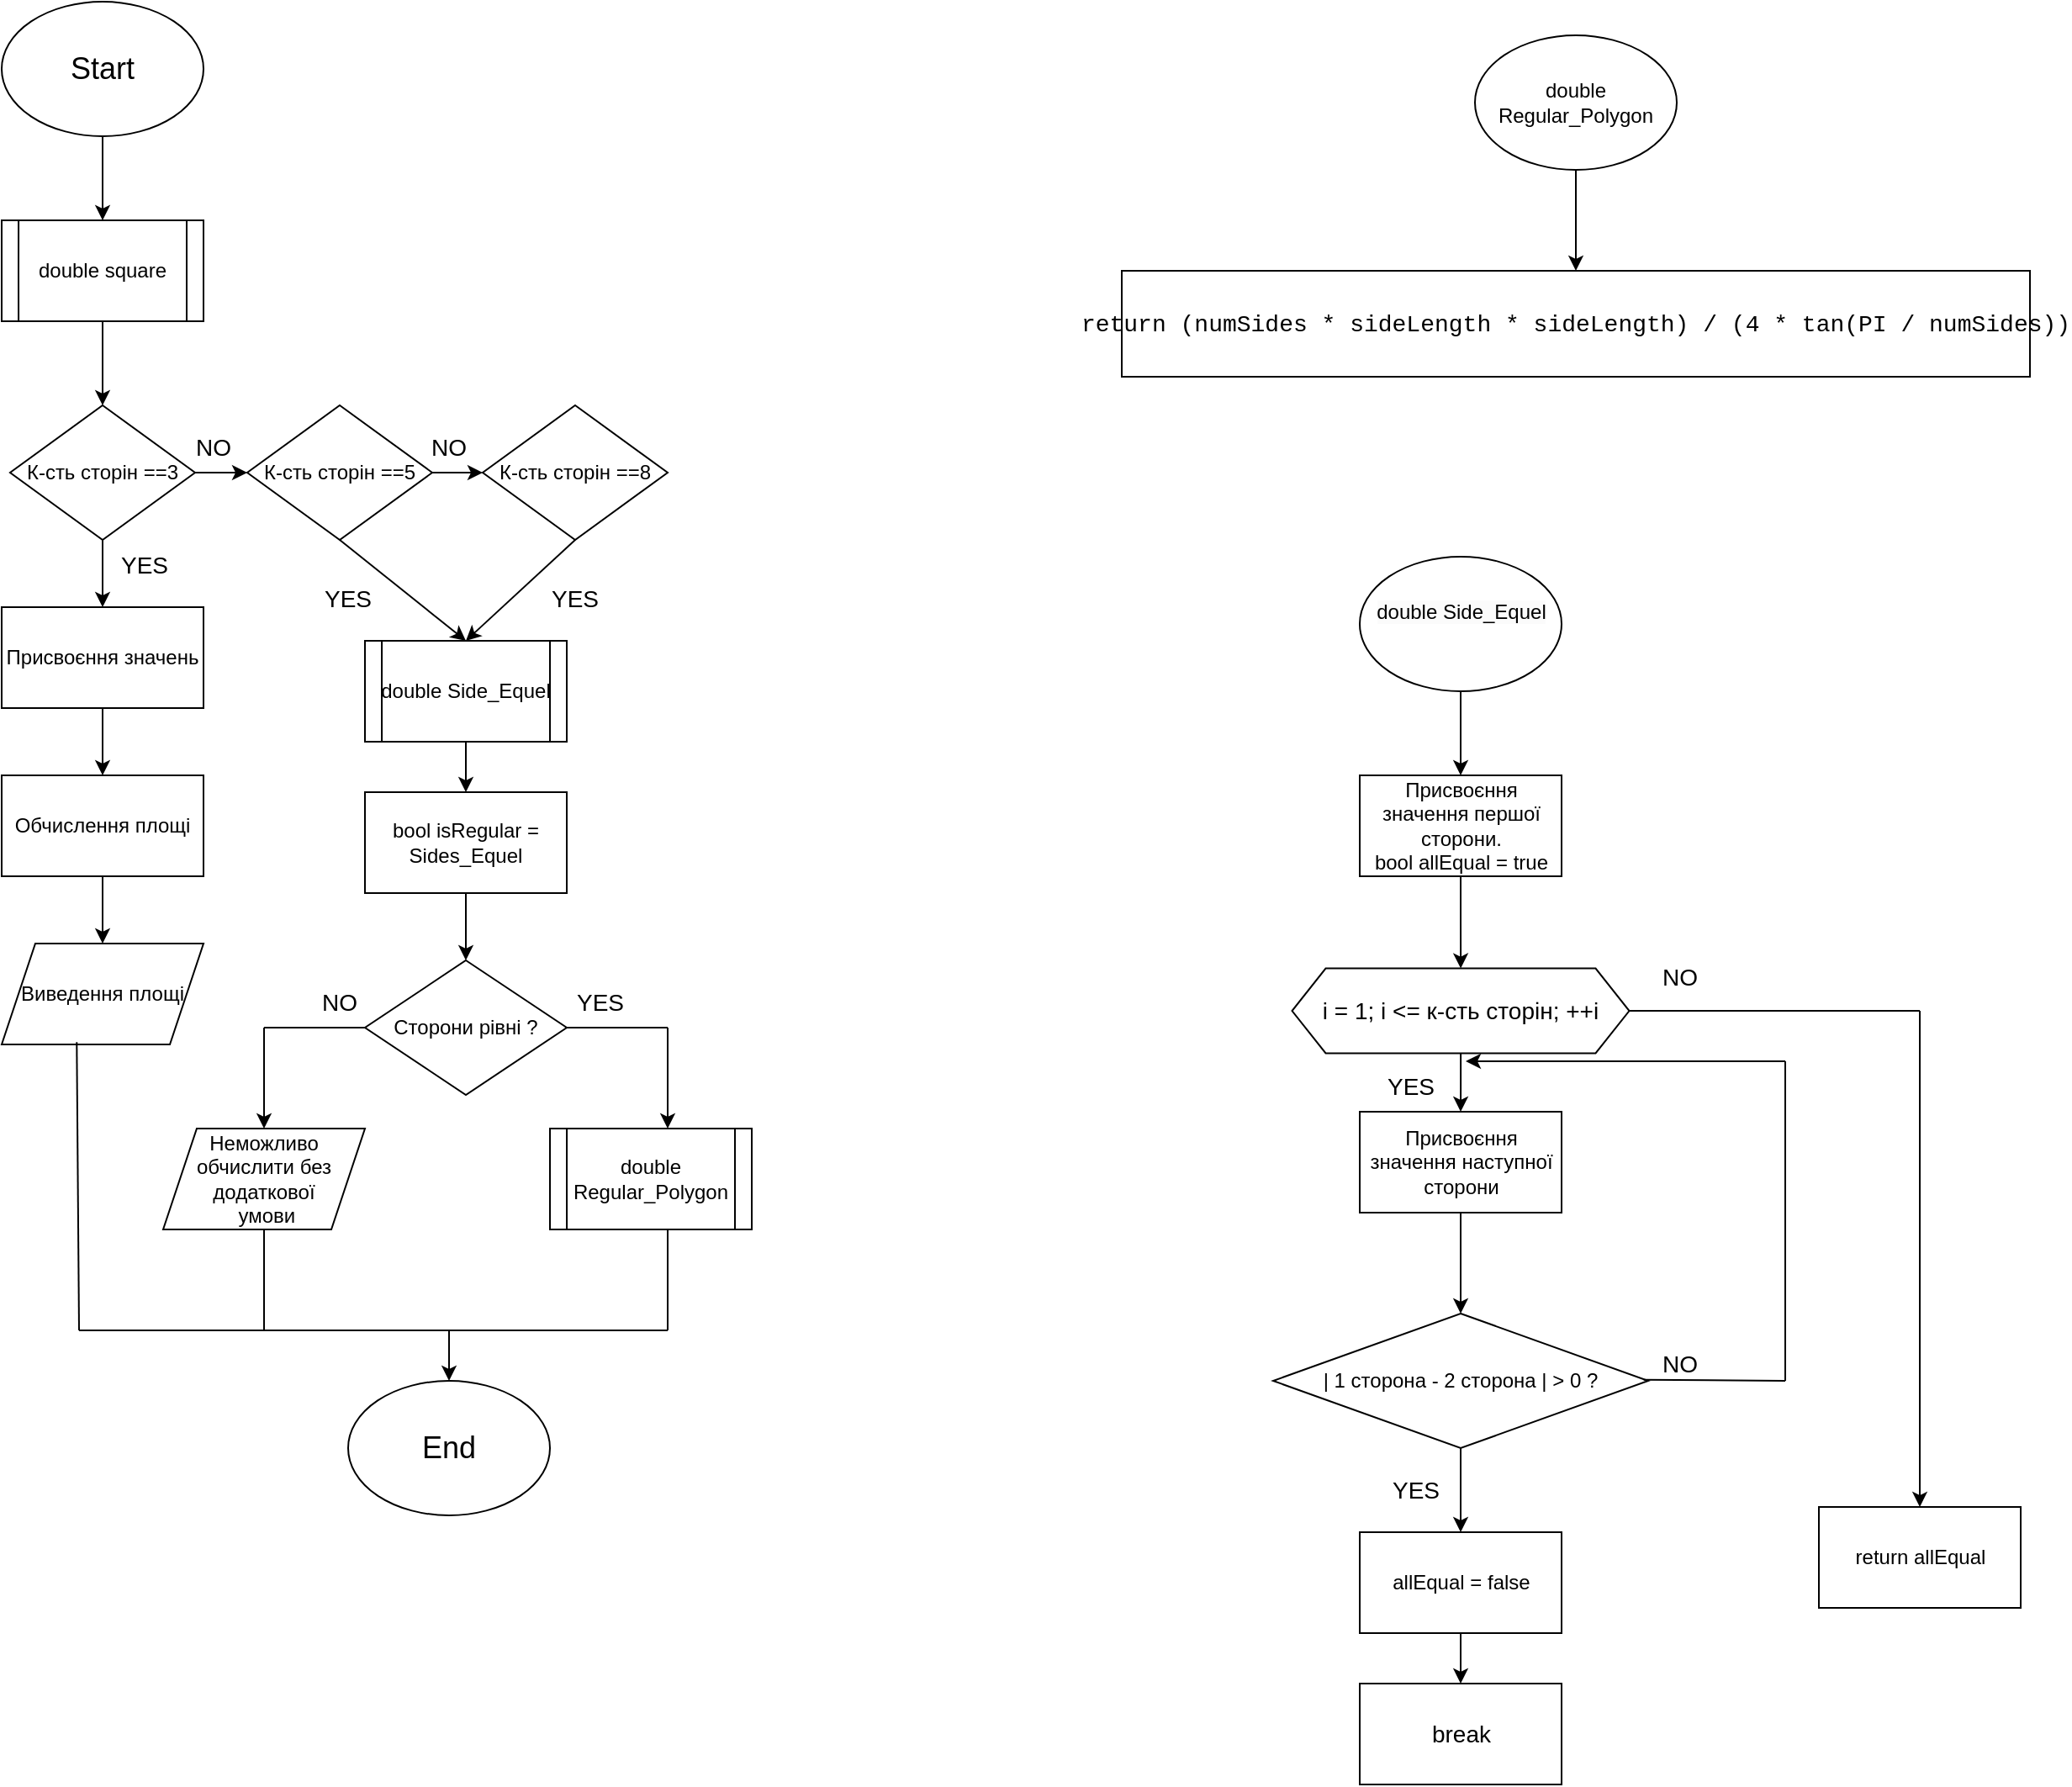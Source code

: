 <mxfile version="24.8.6">
  <diagram name="Сторінка-1" id="YI1DPpQj1EkGB7y43Men">
    <mxGraphModel grid="1" page="1" gridSize="10" guides="1" tooltips="1" connect="1" arrows="1" fold="1" pageScale="1" pageWidth="827" pageHeight="1169" math="0" shadow="0">
      <root>
        <mxCell id="0" />
        <mxCell id="1" parent="0" />
        <mxCell id="h_QyuVeCKCObocaT4Y6V-5" value="" style="edgeStyle=orthogonalEdgeStyle;rounded=0;orthogonalLoop=1;jettySize=auto;html=1;" edge="1" parent="1" source="h_QyuVeCKCObocaT4Y6V-1" target="h_QyuVeCKCObocaT4Y6V-2">
          <mxGeometry relative="1" as="geometry" />
        </mxCell>
        <mxCell id="h_QyuVeCKCObocaT4Y6V-1" value="&lt;font style=&quot;font-size: 18px;&quot;&gt;Start&lt;/font&gt;" style="ellipse;whiteSpace=wrap;html=1;" vertex="1" parent="1">
          <mxGeometry x="354" y="10" width="120" height="80" as="geometry" />
        </mxCell>
        <mxCell id="h_QyuVeCKCObocaT4Y6V-7" value="" style="edgeStyle=orthogonalEdgeStyle;rounded=0;orthogonalLoop=1;jettySize=auto;html=1;" edge="1" parent="1" source="h_QyuVeCKCObocaT4Y6V-2" target="h_QyuVeCKCObocaT4Y6V-6">
          <mxGeometry relative="1" as="geometry" />
        </mxCell>
        <mxCell id="h_QyuVeCKCObocaT4Y6V-2" value="double square" style="rounded=0;whiteSpace=wrap;html=1;" vertex="1" parent="1">
          <mxGeometry x="354" y="140" width="120" height="60" as="geometry" />
        </mxCell>
        <mxCell id="h_QyuVeCKCObocaT4Y6V-3" value="" style="endArrow=none;html=1;rounded=0;entryX=0.167;entryY=0;entryDx=0;entryDy=0;entryPerimeter=0;exitX=0.167;exitY=0.993;exitDx=0;exitDy=0;exitPerimeter=0;" edge="1" parent="1">
          <mxGeometry width="50" height="50" relative="1" as="geometry">
            <mxPoint x="364.04" y="199.79" as="sourcePoint" />
            <mxPoint x="364.04" y="140.21" as="targetPoint" />
            <Array as="points">
              <mxPoint x="364" y="170.21" />
            </Array>
          </mxGeometry>
        </mxCell>
        <mxCell id="h_QyuVeCKCObocaT4Y6V-4" value="" style="endArrow=none;html=1;rounded=0;entryX=0.167;entryY=0;entryDx=0;entryDy=0;entryPerimeter=0;exitX=0.167;exitY=0.993;exitDx=0;exitDy=0;exitPerimeter=0;" edge="1" parent="1">
          <mxGeometry width="50" height="50" relative="1" as="geometry">
            <mxPoint x="464" y="200" as="sourcePoint" />
            <mxPoint x="464" y="140" as="targetPoint" />
            <Array as="points">
              <mxPoint x="464" y="170" />
            </Array>
          </mxGeometry>
        </mxCell>
        <mxCell id="h_QyuVeCKCObocaT4Y6V-11" value="" style="edgeStyle=orthogonalEdgeStyle;rounded=0;orthogonalLoop=1;jettySize=auto;html=1;" edge="1" parent="1" source="h_QyuVeCKCObocaT4Y6V-6" target="h_QyuVeCKCObocaT4Y6V-10">
          <mxGeometry relative="1" as="geometry" />
        </mxCell>
        <mxCell id="h_QyuVeCKCObocaT4Y6V-18" value="" style="edgeStyle=orthogonalEdgeStyle;rounded=0;orthogonalLoop=1;jettySize=auto;html=1;" edge="1" parent="1" source="h_QyuVeCKCObocaT4Y6V-6" target="h_QyuVeCKCObocaT4Y6V-17">
          <mxGeometry relative="1" as="geometry" />
        </mxCell>
        <mxCell id="h_QyuVeCKCObocaT4Y6V-6" value="К-сть сторін ==3" style="rhombus;whiteSpace=wrap;html=1;" vertex="1" parent="1">
          <mxGeometry x="359" y="250" width="110" height="80" as="geometry" />
        </mxCell>
        <mxCell id="h_QyuVeCKCObocaT4Y6V-13" value="" style="edgeStyle=orthogonalEdgeStyle;rounded=0;orthogonalLoop=1;jettySize=auto;html=1;" edge="1" parent="1" source="h_QyuVeCKCObocaT4Y6V-10" target="h_QyuVeCKCObocaT4Y6V-12">
          <mxGeometry relative="1" as="geometry" />
        </mxCell>
        <mxCell id="h_QyuVeCKCObocaT4Y6V-10" value="Присвоєння значень" style="rounded=0;whiteSpace=wrap;html=1;" vertex="1" parent="1">
          <mxGeometry x="354" y="370" width="120" height="60" as="geometry" />
        </mxCell>
        <mxCell id="h_QyuVeCKCObocaT4Y6V-16" value="" style="edgeStyle=orthogonalEdgeStyle;rounded=0;orthogonalLoop=1;jettySize=auto;html=1;" edge="1" parent="1" source="h_QyuVeCKCObocaT4Y6V-12" target="h_QyuVeCKCObocaT4Y6V-15">
          <mxGeometry relative="1" as="geometry" />
        </mxCell>
        <mxCell id="h_QyuVeCKCObocaT4Y6V-12" value="Обчислення площі" style="rounded=0;whiteSpace=wrap;html=1;" vertex="1" parent="1">
          <mxGeometry x="354" y="470" width="120" height="60" as="geometry" />
        </mxCell>
        <mxCell id="h_QyuVeCKCObocaT4Y6V-14" value="&lt;font style=&quot;font-size: 14px;&quot;&gt;YES&lt;/font&gt;" style="text;strokeColor=none;align=center;fillColor=none;html=1;verticalAlign=middle;whiteSpace=wrap;rounded=0;" vertex="1" parent="1">
          <mxGeometry x="409" y="330" width="60" height="30" as="geometry" />
        </mxCell>
        <mxCell id="h_QyuVeCKCObocaT4Y6V-15" value="Виведення площі" style="shape=parallelogram;perimeter=parallelogramPerimeter;whiteSpace=wrap;html=1;fixedSize=1;" vertex="1" parent="1">
          <mxGeometry x="354" y="570" width="120" height="60" as="geometry" />
        </mxCell>
        <mxCell id="h_QyuVeCKCObocaT4Y6V-27" value="" style="edgeStyle=orthogonalEdgeStyle;rounded=0;orthogonalLoop=1;jettySize=auto;html=1;" edge="1" parent="1" source="h_QyuVeCKCObocaT4Y6V-17" target="h_QyuVeCKCObocaT4Y6V-26">
          <mxGeometry relative="1" as="geometry" />
        </mxCell>
        <mxCell id="h_QyuVeCKCObocaT4Y6V-17" value="К-сть сторін ==5" style="rhombus;whiteSpace=wrap;html=1;" vertex="1" parent="1">
          <mxGeometry x="500" y="250" width="110" height="80" as="geometry" />
        </mxCell>
        <mxCell id="h_QyuVeCKCObocaT4Y6V-19" value="&lt;font style=&quot;font-size: 14px;&quot;&gt;NO&lt;/font&gt;" style="text;strokeColor=none;align=center;fillColor=none;html=1;verticalAlign=middle;whiteSpace=wrap;rounded=0;" vertex="1" parent="1">
          <mxGeometry x="450" y="260" width="60" height="30" as="geometry" />
        </mxCell>
        <mxCell id="h_QyuVeCKCObocaT4Y6V-25" value="&lt;font style=&quot;font-size: 14px;&quot;&gt;YES&lt;/font&gt;" style="text;strokeColor=none;align=center;fillColor=none;html=1;verticalAlign=middle;whiteSpace=wrap;rounded=0;" vertex="1" parent="1">
          <mxGeometry x="530" y="350" width="60" height="30" as="geometry" />
        </mxCell>
        <mxCell id="h_QyuVeCKCObocaT4Y6V-26" value="К-сть сторін ==8" style="rhombus;whiteSpace=wrap;html=1;" vertex="1" parent="1">
          <mxGeometry x="640" y="250" width="110" height="80" as="geometry" />
        </mxCell>
        <mxCell id="h_QyuVeCKCObocaT4Y6V-28" value="&lt;font style=&quot;font-size: 14px;&quot;&gt;NO&lt;/font&gt;" style="text;strokeColor=none;align=center;fillColor=none;html=1;verticalAlign=middle;whiteSpace=wrap;rounded=0;" vertex="1" parent="1">
          <mxGeometry x="590" y="260" width="60" height="30" as="geometry" />
        </mxCell>
        <mxCell id="h_QyuVeCKCObocaT4Y6V-85" value="" style="edgeStyle=orthogonalEdgeStyle;rounded=0;orthogonalLoop=1;jettySize=auto;html=1;" edge="1" parent="1" source="h_QyuVeCKCObocaT4Y6V-31" target="h_QyuVeCKCObocaT4Y6V-84">
          <mxGeometry relative="1" as="geometry" />
        </mxCell>
        <mxCell id="h_QyuVeCKCObocaT4Y6V-31" value="double Side_Equel" style="rounded=0;whiteSpace=wrap;html=1;" vertex="1" parent="1">
          <mxGeometry x="570" y="390" width="120" height="60" as="geometry" />
        </mxCell>
        <mxCell id="h_QyuVeCKCObocaT4Y6V-32" value="" style="endArrow=none;html=1;rounded=0;entryX=0.167;entryY=0;entryDx=0;entryDy=0;entryPerimeter=0;exitX=0.167;exitY=0.993;exitDx=0;exitDy=0;exitPerimeter=0;" edge="1" parent="1">
          <mxGeometry width="50" height="50" relative="1" as="geometry">
            <mxPoint x="580.04" y="449.79" as="sourcePoint" />
            <mxPoint x="580.04" y="390.21" as="targetPoint" />
            <Array as="points">
              <mxPoint x="580" y="420.21" />
            </Array>
          </mxGeometry>
        </mxCell>
        <mxCell id="h_QyuVeCKCObocaT4Y6V-33" value="" style="endArrow=none;html=1;rounded=0;entryX=0.167;entryY=0;entryDx=0;entryDy=0;entryPerimeter=0;exitX=0.167;exitY=0.993;exitDx=0;exitDy=0;exitPerimeter=0;" edge="1" parent="1">
          <mxGeometry width="50" height="50" relative="1" as="geometry">
            <mxPoint x="680" y="450" as="sourcePoint" />
            <mxPoint x="680" y="390" as="targetPoint" />
            <Array as="points">
              <mxPoint x="680" y="420" />
            </Array>
          </mxGeometry>
        </mxCell>
        <mxCell id="h_QyuVeCKCObocaT4Y6V-34" value="" style="endArrow=classic;html=1;rounded=0;exitX=0.5;exitY=1;exitDx=0;exitDy=0;" edge="1" parent="1" source="h_QyuVeCKCObocaT4Y6V-17">
          <mxGeometry width="50" height="50" relative="1" as="geometry">
            <mxPoint x="690" y="360" as="sourcePoint" />
            <mxPoint x="630" y="390" as="targetPoint" />
          </mxGeometry>
        </mxCell>
        <mxCell id="h_QyuVeCKCObocaT4Y6V-35" value="" style="endArrow=classic;html=1;rounded=0;exitX=0.5;exitY=1;exitDx=0;exitDy=0;" edge="1" parent="1" source="h_QyuVeCKCObocaT4Y6V-26">
          <mxGeometry width="50" height="50" relative="1" as="geometry">
            <mxPoint x="690" y="360" as="sourcePoint" />
            <mxPoint x="630" y="390" as="targetPoint" />
          </mxGeometry>
        </mxCell>
        <mxCell id="h_QyuVeCKCObocaT4Y6V-36" value="&lt;font style=&quot;font-size: 14px;&quot;&gt;YES&lt;/font&gt;" style="text;strokeColor=none;align=center;fillColor=none;html=1;verticalAlign=middle;whiteSpace=wrap;rounded=0;" vertex="1" parent="1">
          <mxGeometry x="665" y="350" width="60" height="30" as="geometry" />
        </mxCell>
        <mxCell id="h_QyuVeCKCObocaT4Y6V-37" value="double Regular_Polygon" style="rounded=0;whiteSpace=wrap;html=1;" vertex="1" parent="1">
          <mxGeometry x="680" y="680" width="120" height="60" as="geometry" />
        </mxCell>
        <mxCell id="h_QyuVeCKCObocaT4Y6V-38" value="" style="endArrow=none;html=1;rounded=0;entryX=0.167;entryY=0;entryDx=0;entryDy=0;entryPerimeter=0;exitX=0.167;exitY=0.993;exitDx=0;exitDy=0;exitPerimeter=0;" edge="1" parent="1">
          <mxGeometry width="50" height="50" relative="1" as="geometry">
            <mxPoint x="690.04" y="739.79" as="sourcePoint" />
            <mxPoint x="690.04" y="680.21" as="targetPoint" />
            <Array as="points">
              <mxPoint x="690" y="710.21" />
            </Array>
          </mxGeometry>
        </mxCell>
        <mxCell id="h_QyuVeCKCObocaT4Y6V-39" value="" style="endArrow=none;html=1;rounded=0;entryX=0.167;entryY=0;entryDx=0;entryDy=0;entryPerimeter=0;exitX=0.167;exitY=0.993;exitDx=0;exitDy=0;exitPerimeter=0;" edge="1" parent="1">
          <mxGeometry width="50" height="50" relative="1" as="geometry">
            <mxPoint x="790" y="740" as="sourcePoint" />
            <mxPoint x="790" y="680" as="targetPoint" />
            <Array as="points">
              <mxPoint x="790" y="710" />
            </Array>
          </mxGeometry>
        </mxCell>
        <mxCell id="h_QyuVeCKCObocaT4Y6V-50" value="" style="edgeStyle=orthogonalEdgeStyle;rounded=0;orthogonalLoop=1;jettySize=auto;html=1;" edge="1" parent="1" source="h_QyuVeCKCObocaT4Y6V-47">
          <mxGeometry relative="1" as="geometry">
            <mxPoint x="1221.5" y="470" as="targetPoint" />
          </mxGeometry>
        </mxCell>
        <mxCell id="h_QyuVeCKCObocaT4Y6V-47" value="&#xa;&lt;span style=&quot;color: rgb(0, 0, 0); font-family: Helvetica; font-size: 12px; font-style: normal; font-variant-ligatures: normal; font-variant-caps: normal; font-weight: 400; letter-spacing: normal; orphans: 2; text-align: center; text-indent: 0px; text-transform: none; widows: 2; word-spacing: 0px; -webkit-text-stroke-width: 0px; white-space: normal; background-color: rgb(251, 251, 251); text-decoration-thickness: initial; text-decoration-style: initial; text-decoration-color: initial; display: inline !important; float: none;&quot;&gt;double Side_Equel&lt;/span&gt;&#xa;&#xa;" style="ellipse;whiteSpace=wrap;html=1;" vertex="1" parent="1">
          <mxGeometry x="1161.5" y="340" width="120" height="80" as="geometry" />
        </mxCell>
        <mxCell id="h_QyuVeCKCObocaT4Y6V-58" value="" style="edgeStyle=orthogonalEdgeStyle;rounded=0;orthogonalLoop=1;jettySize=auto;html=1;" edge="1" parent="1" source="h_QyuVeCKCObocaT4Y6V-55" target="h_QyuVeCKCObocaT4Y6V-57">
          <mxGeometry relative="1" as="geometry" />
        </mxCell>
        <mxCell id="h_QyuVeCKCObocaT4Y6V-55" value="Присвоєння значення першої сторони.&lt;br&gt;bool allEqual = true" style="rounded=0;whiteSpace=wrap;html=1;" vertex="1" parent="1">
          <mxGeometry x="1161.5" y="470" width="120" height="60" as="geometry" />
        </mxCell>
        <mxCell id="h_QyuVeCKCObocaT4Y6V-60" value="" style="edgeStyle=orthogonalEdgeStyle;rounded=0;orthogonalLoop=1;jettySize=auto;html=1;" edge="1" parent="1" source="h_QyuVeCKCObocaT4Y6V-57" target="h_QyuVeCKCObocaT4Y6V-59">
          <mxGeometry relative="1" as="geometry" />
        </mxCell>
        <mxCell id="h_QyuVeCKCObocaT4Y6V-57" value="&lt;span style=&quot;font-size: 14px;&quot;&gt;i = 1; i &amp;lt;= к-сть сторін; ++i&lt;/span&gt;" style="shape=hexagon;perimeter=hexagonPerimeter2;whiteSpace=wrap;html=1;fixedSize=1;" vertex="1" parent="1">
          <mxGeometry x="1121.25" y="584.8" width="200.5" height="50.41" as="geometry" />
        </mxCell>
        <mxCell id="h_QyuVeCKCObocaT4Y6V-62" value="" style="edgeStyle=orthogonalEdgeStyle;rounded=0;orthogonalLoop=1;jettySize=auto;html=1;" edge="1" parent="1" source="h_QyuVeCKCObocaT4Y6V-59" target="h_QyuVeCKCObocaT4Y6V-61">
          <mxGeometry relative="1" as="geometry" />
        </mxCell>
        <mxCell id="h_QyuVeCKCObocaT4Y6V-59" value="Присвоєння значення наступної сторони" style="rounded=0;whiteSpace=wrap;html=1;" vertex="1" parent="1">
          <mxGeometry x="1161.5" y="670" width="120" height="60" as="geometry" />
        </mxCell>
        <mxCell id="h_QyuVeCKCObocaT4Y6V-64" value="" style="edgeStyle=orthogonalEdgeStyle;rounded=0;orthogonalLoop=1;jettySize=auto;html=1;" edge="1" parent="1" source="h_QyuVeCKCObocaT4Y6V-61" target="h_QyuVeCKCObocaT4Y6V-63">
          <mxGeometry relative="1" as="geometry" />
        </mxCell>
        <mxCell id="h_QyuVeCKCObocaT4Y6V-61" value="| 1 сторона - 2 сторона | &amp;gt; 0 ?" style="rhombus;whiteSpace=wrap;html=1;" vertex="1" parent="1">
          <mxGeometry x="1110" y="790" width="223" height="80" as="geometry" />
        </mxCell>
        <mxCell id="h_QyuVeCKCObocaT4Y6V-66" value="" style="edgeStyle=orthogonalEdgeStyle;rounded=0;orthogonalLoop=1;jettySize=auto;html=1;" edge="1" parent="1" source="h_QyuVeCKCObocaT4Y6V-63" target="h_QyuVeCKCObocaT4Y6V-65">
          <mxGeometry relative="1" as="geometry" />
        </mxCell>
        <mxCell id="h_QyuVeCKCObocaT4Y6V-63" value="allEqual = false" style="rounded=0;whiteSpace=wrap;html=1;" vertex="1" parent="1">
          <mxGeometry x="1161.5" y="920" width="120" height="60" as="geometry" />
        </mxCell>
        <mxCell id="h_QyuVeCKCObocaT4Y6V-65" value="&lt;font style=&quot;font-size: 14px;&quot;&gt;break&lt;/font&gt;" style="rounded=0;whiteSpace=wrap;html=1;" vertex="1" parent="1">
          <mxGeometry x="1161.5" y="1010" width="120" height="60" as="geometry" />
        </mxCell>
        <mxCell id="h_QyuVeCKCObocaT4Y6V-67" value="&lt;font style=&quot;font-size: 14px;&quot;&gt;YES&lt;/font&gt;" style="text;strokeColor=none;align=center;fillColor=none;html=1;verticalAlign=middle;whiteSpace=wrap;rounded=0;" vertex="1" parent="1">
          <mxGeometry x="1161.5" y="640" width="60" height="30" as="geometry" />
        </mxCell>
        <mxCell id="h_QyuVeCKCObocaT4Y6V-68" value="&lt;font style=&quot;font-size: 14px;&quot;&gt;YES&lt;/font&gt;" style="text;strokeColor=none;align=center;fillColor=none;html=1;verticalAlign=middle;whiteSpace=wrap;rounded=0;" vertex="1" parent="1">
          <mxGeometry x="1164.5" y="880" width="60" height="30" as="geometry" />
        </mxCell>
        <mxCell id="h_QyuVeCKCObocaT4Y6V-69" value="" style="endArrow=none;html=1;rounded=0;exitX=0.988;exitY=0.492;exitDx=0;exitDy=0;exitPerimeter=0;" edge="1" parent="1" source="h_QyuVeCKCObocaT4Y6V-61">
          <mxGeometry width="50" height="50" relative="1" as="geometry">
            <mxPoint x="1334.5" y="830" as="sourcePoint" />
            <mxPoint x="1414.5" y="830" as="targetPoint" />
          </mxGeometry>
        </mxCell>
        <mxCell id="h_QyuVeCKCObocaT4Y6V-70" value="" style="endArrow=none;html=1;rounded=0;" edge="1" parent="1">
          <mxGeometry width="50" height="50" relative="1" as="geometry">
            <mxPoint x="1414.5" y="830" as="sourcePoint" />
            <mxPoint x="1414.5" y="640" as="targetPoint" />
          </mxGeometry>
        </mxCell>
        <mxCell id="h_QyuVeCKCObocaT4Y6V-71" value="" style="endArrow=classic;html=1;rounded=0;" edge="1" parent="1">
          <mxGeometry width="50" height="50" relative="1" as="geometry">
            <mxPoint x="1414.5" y="640" as="sourcePoint" />
            <mxPoint x="1224.5" y="640" as="targetPoint" />
          </mxGeometry>
        </mxCell>
        <mxCell id="h_QyuVeCKCObocaT4Y6V-72" value="&lt;font style=&quot;font-size: 14px;&quot;&gt;NO&lt;/font&gt;" style="text;strokeColor=none;align=center;fillColor=none;html=1;verticalAlign=middle;whiteSpace=wrap;rounded=0;" vertex="1" parent="1">
          <mxGeometry x="1321.75" y="805" width="60" height="30" as="geometry" />
        </mxCell>
        <mxCell id="h_QyuVeCKCObocaT4Y6V-73" value="" style="endArrow=none;html=1;rounded=0;exitX=1;exitY=0.5;exitDx=0;exitDy=0;" edge="1" parent="1" source="h_QyuVeCKCObocaT4Y6V-57">
          <mxGeometry width="50" height="50" relative="1" as="geometry">
            <mxPoint x="1164.5" y="800" as="sourcePoint" />
            <mxPoint x="1494.5" y="610" as="targetPoint" />
          </mxGeometry>
        </mxCell>
        <mxCell id="h_QyuVeCKCObocaT4Y6V-74" value="" style="endArrow=none;html=1;rounded=0;" edge="1" parent="1">
          <mxGeometry width="50" height="50" relative="1" as="geometry">
            <mxPoint x="1494.5" y="870" as="sourcePoint" />
            <mxPoint x="1494.5" y="610" as="targetPoint" />
          </mxGeometry>
        </mxCell>
        <mxCell id="h_QyuVeCKCObocaT4Y6V-75" value="" style="endArrow=classic;html=1;rounded=0;entryX=0.5;entryY=0;entryDx=0;entryDy=0;" edge="1" parent="1">
          <mxGeometry width="50" height="50" relative="1" as="geometry">
            <mxPoint x="1494.5" y="870" as="sourcePoint" />
            <mxPoint x="1494.5" y="905" as="targetPoint" />
          </mxGeometry>
        </mxCell>
        <mxCell id="h_QyuVeCKCObocaT4Y6V-77" value="return allEqual" style="rounded=0;whiteSpace=wrap;html=1;" vertex="1" parent="1">
          <mxGeometry x="1434.5" y="905" width="120" height="60" as="geometry" />
        </mxCell>
        <mxCell id="h_QyuVeCKCObocaT4Y6V-78" value="&lt;font style=&quot;font-size: 14px;&quot;&gt;NO&lt;/font&gt;" style="text;strokeColor=none;align=center;fillColor=none;html=1;verticalAlign=middle;whiteSpace=wrap;rounded=0;" vertex="1" parent="1">
          <mxGeometry x="1321.75" y="575" width="60" height="30" as="geometry" />
        </mxCell>
        <mxCell id="h_QyuVeCKCObocaT4Y6V-81" value="" style="edgeStyle=orthogonalEdgeStyle;rounded=0;orthogonalLoop=1;jettySize=auto;html=1;" edge="1" parent="1" source="h_QyuVeCKCObocaT4Y6V-79" target="h_QyuVeCKCObocaT4Y6V-80">
          <mxGeometry relative="1" as="geometry" />
        </mxCell>
        <mxCell id="h_QyuVeCKCObocaT4Y6V-79" value="double Regular_Polygon" style="ellipse;whiteSpace=wrap;html=1;" vertex="1" parent="1">
          <mxGeometry x="1230" y="30" width="120" height="80" as="geometry" />
        </mxCell>
        <mxCell id="h_QyuVeCKCObocaT4Y6V-80" value="&lt;div style=&quot;font-family: Consolas, &amp;quot;Courier New&amp;quot;, monospace; font-size: 14px; line-height: 19px; white-space: pre;&quot;&gt;return (numSides * sideLength * sideLength) / (4 * tan(PI / numSides))&lt;/div&gt;" style="rounded=0;whiteSpace=wrap;html=1;" vertex="1" parent="1">
          <mxGeometry x="1020" y="170" width="540" height="63" as="geometry" />
        </mxCell>
        <mxCell id="h_QyuVeCKCObocaT4Y6V-82" value="Сторони рівні ?" style="rhombus;whiteSpace=wrap;html=1;" vertex="1" parent="1">
          <mxGeometry x="570" y="580" width="120" height="80" as="geometry" />
        </mxCell>
        <mxCell id="h_QyuVeCKCObocaT4Y6V-86" value="" style="edgeStyle=orthogonalEdgeStyle;rounded=0;orthogonalLoop=1;jettySize=auto;html=1;" edge="1" parent="1" source="h_QyuVeCKCObocaT4Y6V-84" target="h_QyuVeCKCObocaT4Y6V-82">
          <mxGeometry relative="1" as="geometry" />
        </mxCell>
        <mxCell id="h_QyuVeCKCObocaT4Y6V-84" value="bool isRegular = Sides_Equel" style="rounded=0;whiteSpace=wrap;html=1;" vertex="1" parent="1">
          <mxGeometry x="570" y="480" width="120" height="60" as="geometry" />
        </mxCell>
        <mxCell id="h_QyuVeCKCObocaT4Y6V-87" value="" style="endArrow=none;html=1;rounded=0;exitX=1;exitY=0.5;exitDx=0;exitDy=0;" edge="1" parent="1" source="h_QyuVeCKCObocaT4Y6V-82">
          <mxGeometry width="50" height="50" relative="1" as="geometry">
            <mxPoint x="1060" y="710" as="sourcePoint" />
            <mxPoint x="750" y="620" as="targetPoint" />
          </mxGeometry>
        </mxCell>
        <mxCell id="h_QyuVeCKCObocaT4Y6V-88" value="" style="endArrow=classic;html=1;rounded=0;" edge="1" parent="1">
          <mxGeometry width="50" height="50" relative="1" as="geometry">
            <mxPoint x="750" y="620" as="sourcePoint" />
            <mxPoint x="750" y="680" as="targetPoint" />
          </mxGeometry>
        </mxCell>
        <mxCell id="h_QyuVeCKCObocaT4Y6V-89" value="&lt;font style=&quot;font-size: 14px;&quot;&gt;YES&lt;/font&gt;" style="text;strokeColor=none;align=center;fillColor=none;html=1;verticalAlign=middle;whiteSpace=wrap;rounded=0;" vertex="1" parent="1">
          <mxGeometry x="680" y="590" width="60" height="30" as="geometry" />
        </mxCell>
        <mxCell id="h_QyuVeCKCObocaT4Y6V-90" value="" style="endArrow=none;html=1;rounded=0;exitX=0;exitY=0.5;exitDx=0;exitDy=0;" edge="1" parent="1" source="h_QyuVeCKCObocaT4Y6V-82">
          <mxGeometry width="50" height="50" relative="1" as="geometry">
            <mxPoint x="710" y="690" as="sourcePoint" />
            <mxPoint x="510" y="620" as="targetPoint" />
          </mxGeometry>
        </mxCell>
        <mxCell id="h_QyuVeCKCObocaT4Y6V-91" value="Неможливо обчислити без &lt;br&gt;додаткової&lt;br&gt;&amp;nbsp;умови" style="shape=parallelogram;perimeter=parallelogramPerimeter;whiteSpace=wrap;html=1;fixedSize=1;" vertex="1" parent="1">
          <mxGeometry x="450" y="680" width="120" height="60" as="geometry" />
        </mxCell>
        <mxCell id="h_QyuVeCKCObocaT4Y6V-93" value="" style="endArrow=classic;html=1;rounded=0;entryX=0.5;entryY=0;entryDx=0;entryDy=0;" edge="1" parent="1" target="h_QyuVeCKCObocaT4Y6V-91">
          <mxGeometry width="50" height="50" relative="1" as="geometry">
            <mxPoint x="510" y="620" as="sourcePoint" />
            <mxPoint x="780" y="620" as="targetPoint" />
          </mxGeometry>
        </mxCell>
        <mxCell id="h_QyuVeCKCObocaT4Y6V-94" value="&lt;font style=&quot;font-size: 18px;&quot;&gt;End&lt;/font&gt;" style="ellipse;whiteSpace=wrap;html=1;" vertex="1" parent="1">
          <mxGeometry x="560" y="830" width="120" height="80" as="geometry" />
        </mxCell>
        <mxCell id="h_QyuVeCKCObocaT4Y6V-95" value="" style="endArrow=none;html=1;rounded=0;" edge="1" parent="1" source="h_QyuVeCKCObocaT4Y6V-91">
          <mxGeometry width="50" height="50" relative="1" as="geometry">
            <mxPoint x="750" y="710" as="sourcePoint" />
            <mxPoint x="510" y="800" as="targetPoint" />
          </mxGeometry>
        </mxCell>
        <mxCell id="h_QyuVeCKCObocaT4Y6V-96" value="" style="endArrow=none;html=1;rounded=0;" edge="1" parent="1">
          <mxGeometry width="50" height="50" relative="1" as="geometry">
            <mxPoint x="750" y="740" as="sourcePoint" />
            <mxPoint x="750" y="800" as="targetPoint" />
          </mxGeometry>
        </mxCell>
        <mxCell id="h_QyuVeCKCObocaT4Y6V-97" value="" style="endArrow=none;html=1;rounded=0;" edge="1" parent="1">
          <mxGeometry width="50" height="50" relative="1" as="geometry">
            <mxPoint x="400" y="800" as="sourcePoint" />
            <mxPoint x="750" y="800" as="targetPoint" />
          </mxGeometry>
        </mxCell>
        <mxCell id="h_QyuVeCKCObocaT4Y6V-98" value="" style="endArrow=classic;html=1;rounded=0;entryX=0.5;entryY=0;entryDx=0;entryDy=0;" edge="1" parent="1" target="h_QyuVeCKCObocaT4Y6V-94">
          <mxGeometry width="50" height="50" relative="1" as="geometry">
            <mxPoint x="620" y="800" as="sourcePoint" />
            <mxPoint x="670" y="750" as="targetPoint" />
          </mxGeometry>
        </mxCell>
        <mxCell id="h_QyuVeCKCObocaT4Y6V-99" value="&lt;font style=&quot;font-size: 14px;&quot;&gt;NO&lt;/font&gt;" style="text;strokeColor=none;align=center;fillColor=none;html=1;verticalAlign=middle;whiteSpace=wrap;rounded=0;" vertex="1" parent="1">
          <mxGeometry x="525" y="590" width="60" height="30" as="geometry" />
        </mxCell>
        <mxCell id="h_QyuVeCKCObocaT4Y6V-100" value="" style="endArrow=none;html=1;rounded=0;entryX=0.372;entryY=0.978;entryDx=0;entryDy=0;entryPerimeter=0;" edge="1" parent="1" target="h_QyuVeCKCObocaT4Y6V-15">
          <mxGeometry width="50" height="50" relative="1" as="geometry">
            <mxPoint x="400" y="800" as="sourcePoint" />
            <mxPoint x="570" y="790" as="targetPoint" />
          </mxGeometry>
        </mxCell>
      </root>
    </mxGraphModel>
  </diagram>
</mxfile>
